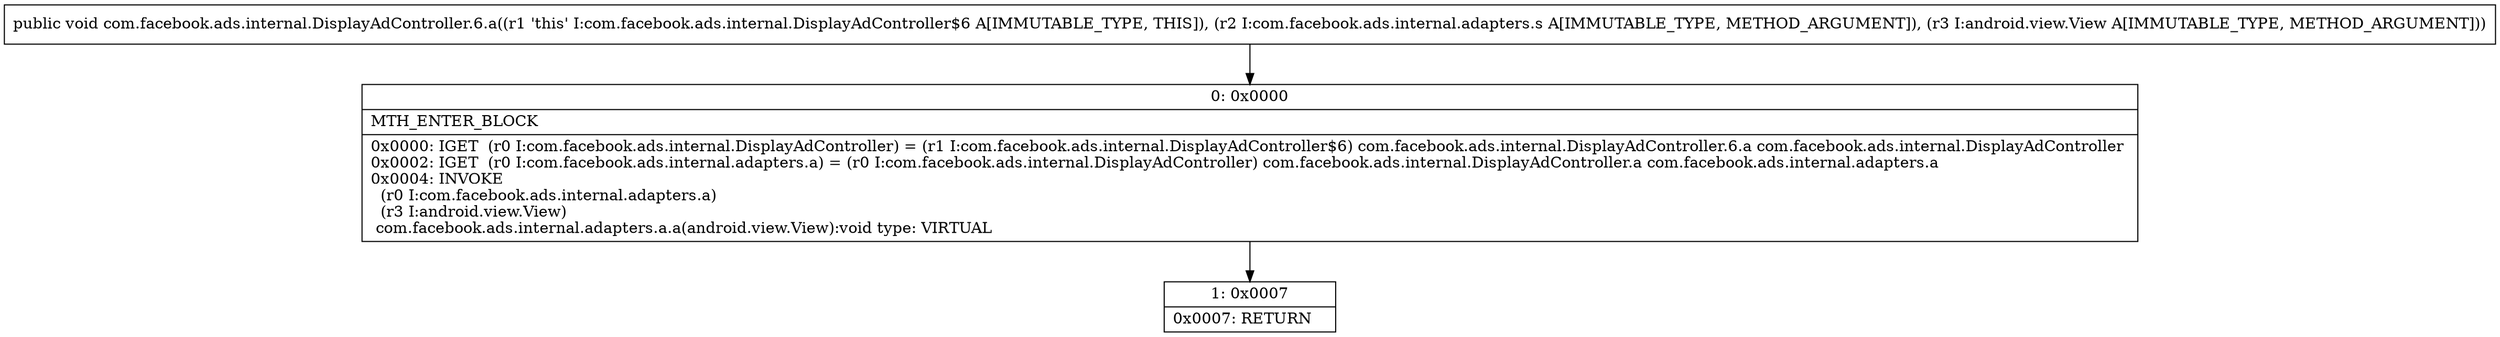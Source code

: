 digraph "CFG forcom.facebook.ads.internal.DisplayAdController.6.a(Lcom\/facebook\/ads\/internal\/adapters\/s;Landroid\/view\/View;)V" {
Node_0 [shape=record,label="{0\:\ 0x0000|MTH_ENTER_BLOCK\l|0x0000: IGET  (r0 I:com.facebook.ads.internal.DisplayAdController) = (r1 I:com.facebook.ads.internal.DisplayAdController$6) com.facebook.ads.internal.DisplayAdController.6.a com.facebook.ads.internal.DisplayAdController \l0x0002: IGET  (r0 I:com.facebook.ads.internal.adapters.a) = (r0 I:com.facebook.ads.internal.DisplayAdController) com.facebook.ads.internal.DisplayAdController.a com.facebook.ads.internal.adapters.a \l0x0004: INVOKE  \l  (r0 I:com.facebook.ads.internal.adapters.a)\l  (r3 I:android.view.View)\l com.facebook.ads.internal.adapters.a.a(android.view.View):void type: VIRTUAL \l}"];
Node_1 [shape=record,label="{1\:\ 0x0007|0x0007: RETURN   \l}"];
MethodNode[shape=record,label="{public void com.facebook.ads.internal.DisplayAdController.6.a((r1 'this' I:com.facebook.ads.internal.DisplayAdController$6 A[IMMUTABLE_TYPE, THIS]), (r2 I:com.facebook.ads.internal.adapters.s A[IMMUTABLE_TYPE, METHOD_ARGUMENT]), (r3 I:android.view.View A[IMMUTABLE_TYPE, METHOD_ARGUMENT])) }"];
MethodNode -> Node_0;
Node_0 -> Node_1;
}

